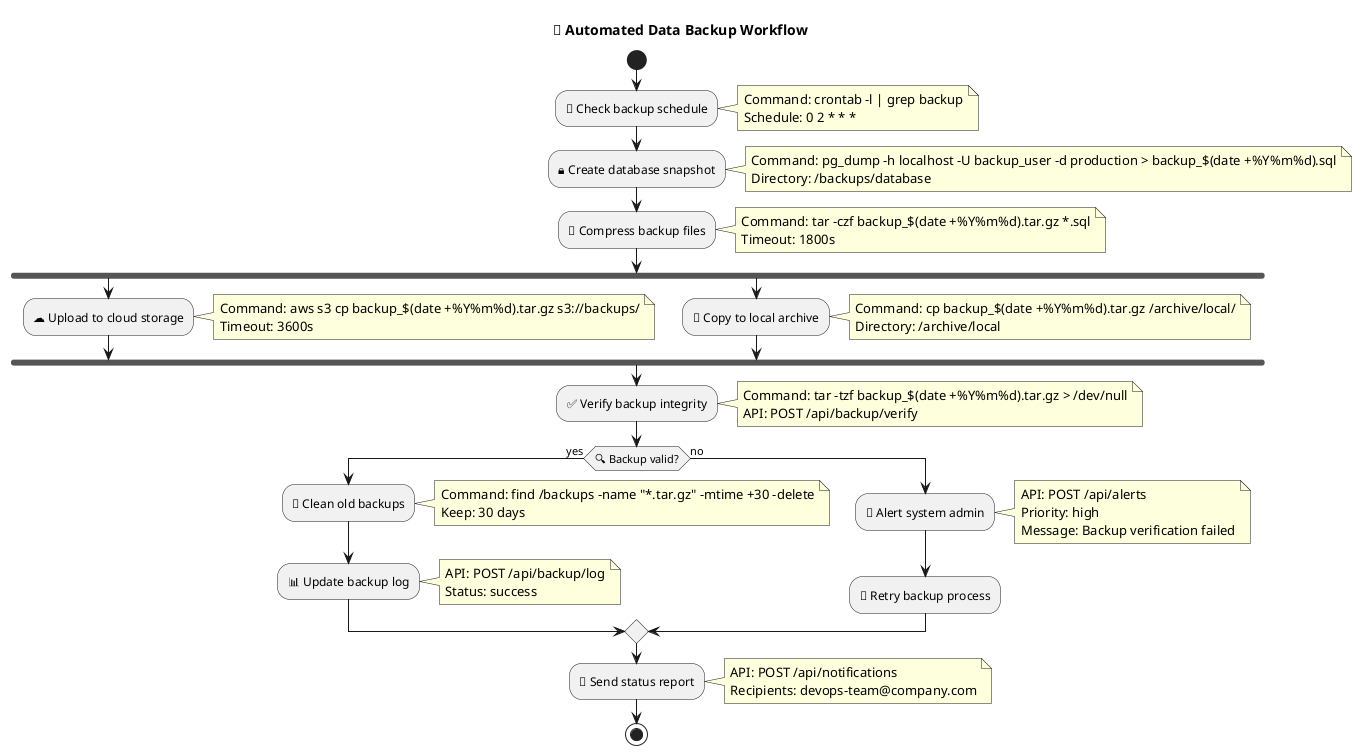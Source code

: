 @startuml DataBackup
title "💾 Automated Data Backup Workflow"

' Description: Daily backup procedure with validation and cleanup
' Author: AI-LEY Community  
' Tags: backup, data-management, maintenance, automation

start
:📅 Check backup schedule;
note right
  Command: crontab -l | grep backup
  Schedule: 0 2 * * *
end note

:🔒 Create database snapshot;
note right
  Command: pg_dump -h localhost -U backup_user -d production > backup_$(date +%Y%m%d).sql
  Directory: /backups/database
end note

:📁 Compress backup files;
note right
  Command: tar -czf backup_$(date +%Y%m%d).tar.gz *.sql
  Timeout: 1800s
end note

fork
  :☁️ Upload to cloud storage;
  note right
    Command: aws s3 cp backup_$(date +%Y%m%d).tar.gz s3://backups/
    Timeout: 3600s
  end note
fork again
  :📂 Copy to local archive;
  note right
    Command: cp backup_$(date +%Y%m%d).tar.gz /archive/local/
    Directory: /archive/local
  end note
end fork

:✅ Verify backup integrity;
note right
  Command: tar -tzf backup_$(date +%Y%m%d).tar.gz > /dev/null
  API: POST /api/backup/verify
end note

if (🔍 Backup valid?) then (yes)
  :🧹 Clean old backups;
  note right
    Command: find /backups -name "*.tar.gz" -mtime +30 -delete
    Keep: 30 days
  end note
  
  :📊 Update backup log;
  note right
    API: POST /api/backup/log
    Status: success
  end note
  
else (no)
  :🚨 Alert system admin;
  note right
    API: POST /api/alerts
    Priority: high
    Message: Backup verification failed
  end note
  
  :🔄 Retry backup process;
endif

:📧 Send status report;
note right
  API: POST /api/notifications
  Recipients: devops-team@company.com
end note

stop
@enduml
